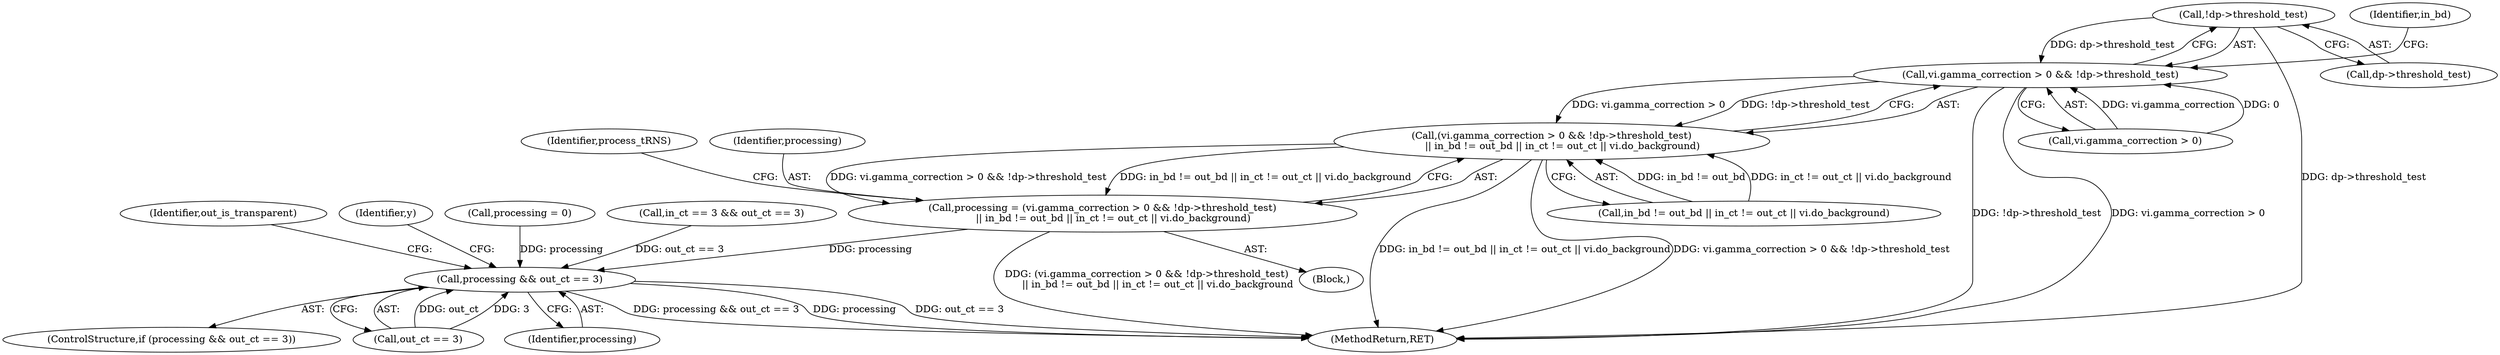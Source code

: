 digraph "0_Android_9d4853418ab2f754c2b63e091c29c5529b8b86ca_46@pointer" {
"1000263" [label="(Call,!dp->threshold_test)"];
"1000257" [label="(Call,vi.gamma_correction > 0 && !dp->threshold_test)"];
"1000256" [label="(Call,(vi.gamma_correction > 0 && !dp->threshold_test)\n       || in_bd != out_bd || in_ct != out_ct || vi.do_background)"];
"1000254" [label="(Call,processing = (vi.gamma_correction > 0 && !dp->threshold_test)\n       || in_bd != out_bd || in_ct != out_ct || vi.do_background)"];
"1000301" [label="(Call,processing && out_ct == 3)"];
"1000263" [label="(Call,!dp->threshold_test)"];
"1000279" [label="(Identifier,process_tRNS)"];
"1000301" [label="(Call,processing && out_ct == 3)"];
"1000300" [label="(ControlStructure,if (processing && out_ct == 3))"];
"1000254" [label="(Call,processing = (vi.gamma_correction > 0 && !dp->threshold_test)\n       || in_bd != out_bd || in_ct != out_ct || vi.do_background)"];
"1000303" [label="(Call,out_ct == 3)"];
"1000307" [label="(Identifier,out_is_transparent)"];
"1000316" [label="(Identifier,y)"];
"1000771" [label="(MethodReturn,RET)"];
"1000255" [label="(Identifier,processing)"];
"1000258" [label="(Call,vi.gamma_correction > 0)"];
"1000267" [label="(Call,in_bd != out_bd || in_ct != out_ct || vi.do_background)"];
"1000297" [label="(Call,processing = 0)"];
"1000290" [label="(Call,in_ct == 3 && out_ct == 3)"];
"1000257" [label="(Call,vi.gamma_correction > 0 && !dp->threshold_test)"];
"1000302" [label="(Identifier,processing)"];
"1000269" [label="(Identifier,in_bd)"];
"1000130" [label="(Block,)"];
"1000256" [label="(Call,(vi.gamma_correction > 0 && !dp->threshold_test)\n       || in_bd != out_bd || in_ct != out_ct || vi.do_background)"];
"1000264" [label="(Call,dp->threshold_test)"];
"1000263" -> "1000257"  [label="AST: "];
"1000263" -> "1000264"  [label="CFG: "];
"1000264" -> "1000263"  [label="AST: "];
"1000257" -> "1000263"  [label="CFG: "];
"1000263" -> "1000771"  [label="DDG: dp->threshold_test"];
"1000263" -> "1000257"  [label="DDG: dp->threshold_test"];
"1000257" -> "1000256"  [label="AST: "];
"1000257" -> "1000258"  [label="CFG: "];
"1000258" -> "1000257"  [label="AST: "];
"1000269" -> "1000257"  [label="CFG: "];
"1000256" -> "1000257"  [label="CFG: "];
"1000257" -> "1000771"  [label="DDG: !dp->threshold_test"];
"1000257" -> "1000771"  [label="DDG: vi.gamma_correction > 0"];
"1000257" -> "1000256"  [label="DDG: vi.gamma_correction > 0"];
"1000257" -> "1000256"  [label="DDG: !dp->threshold_test"];
"1000258" -> "1000257"  [label="DDG: vi.gamma_correction"];
"1000258" -> "1000257"  [label="DDG: 0"];
"1000256" -> "1000254"  [label="AST: "];
"1000256" -> "1000267"  [label="CFG: "];
"1000267" -> "1000256"  [label="AST: "];
"1000254" -> "1000256"  [label="CFG: "];
"1000256" -> "1000771"  [label="DDG: in_bd != out_bd || in_ct != out_ct || vi.do_background"];
"1000256" -> "1000771"  [label="DDG: vi.gamma_correction > 0 && !dp->threshold_test"];
"1000256" -> "1000254"  [label="DDG: vi.gamma_correction > 0 && !dp->threshold_test"];
"1000256" -> "1000254"  [label="DDG: in_bd != out_bd || in_ct != out_ct || vi.do_background"];
"1000267" -> "1000256"  [label="DDG: in_bd != out_bd"];
"1000267" -> "1000256"  [label="DDG: in_ct != out_ct || vi.do_background"];
"1000254" -> "1000130"  [label="AST: "];
"1000255" -> "1000254"  [label="AST: "];
"1000279" -> "1000254"  [label="CFG: "];
"1000254" -> "1000771"  [label="DDG: (vi.gamma_correction > 0 && !dp->threshold_test)\n       || in_bd != out_bd || in_ct != out_ct || vi.do_background"];
"1000254" -> "1000301"  [label="DDG: processing"];
"1000301" -> "1000300"  [label="AST: "];
"1000301" -> "1000302"  [label="CFG: "];
"1000301" -> "1000303"  [label="CFG: "];
"1000302" -> "1000301"  [label="AST: "];
"1000303" -> "1000301"  [label="AST: "];
"1000307" -> "1000301"  [label="CFG: "];
"1000316" -> "1000301"  [label="CFG: "];
"1000301" -> "1000771"  [label="DDG: out_ct == 3"];
"1000301" -> "1000771"  [label="DDG: processing && out_ct == 3"];
"1000301" -> "1000771"  [label="DDG: processing"];
"1000297" -> "1000301"  [label="DDG: processing"];
"1000290" -> "1000301"  [label="DDG: out_ct == 3"];
"1000303" -> "1000301"  [label="DDG: out_ct"];
"1000303" -> "1000301"  [label="DDG: 3"];
}
